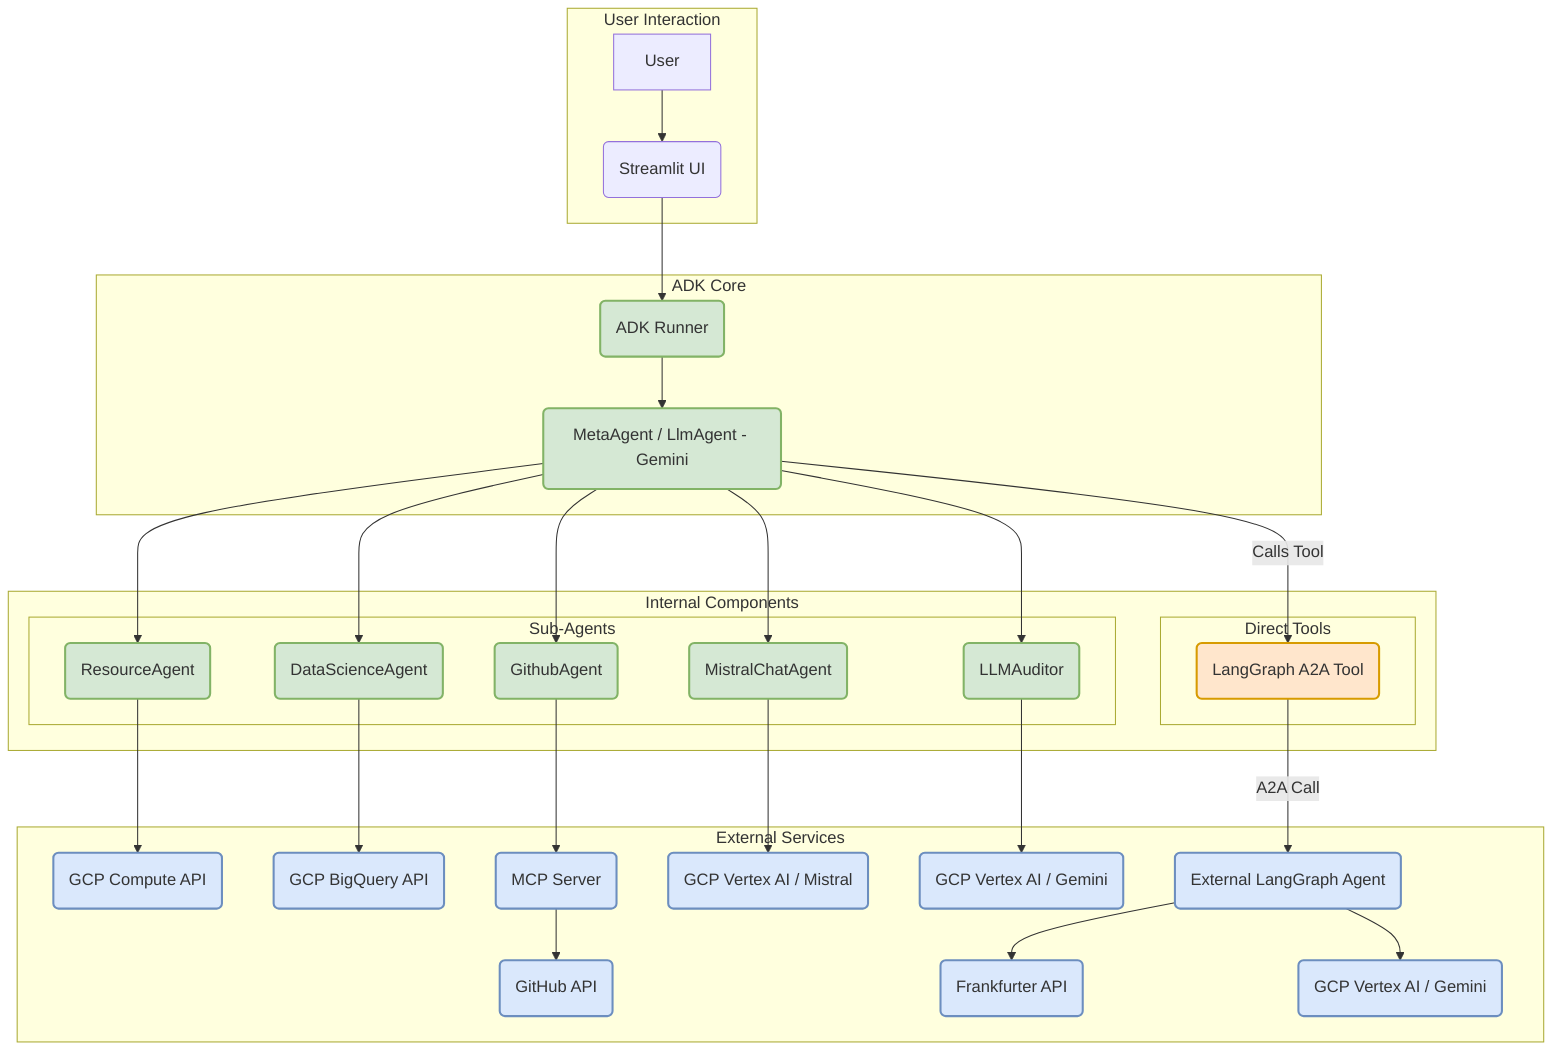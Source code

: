 graph TD
    subgraph "User Interaction"
        UI[User] --> ST(Streamlit UI);
    end

    subgraph "ADK Core"
        ST --> R(ADK Runner);
        R --> MA(MetaAgent / LlmAgent - Gemini);
    end

    subgraph "Internal Components"
        subgraph "Sub-Agents"
            MA --> RA(ResourceAgent);
            MA --> DA(DataScienceAgent);
            MA --> GA(GithubAgent);
            MA --> MCA(MistralChatAgent);
            MA --> AA(LLMAuditor);
        end
        subgraph "Direct Tools"
             MA -- Calls Tool --> TLG(LangGraph A2A Tool);
        end
    end

    subgraph "External Services"
        RA --> GCE(GCP Compute API);
        DA --> BQ(GCP BigQuery API);
        GA --> MCP(MCP Server);
        MCP --> GH(GitHub API);
        MCA --> VTX_M(GCP Vertex AI / Mistral);
        AA --> VTX_G(GCP Vertex AI / Gemini); 

        TLG -- A2A Call --> ExtLGA(External LangGraph Agent);
        ExtLGA --> FRA(Frankfurter API);
        ExtLGA --> VTX_LG(GCP Vertex AI / Gemini);
    end

    classDef adkcore fill:#D5E8D4,stroke:#82B366,stroke-width:2px;
    classDef external fill:#dae8fc,stroke:#6c8ebf,stroke-width:2px;
    classDef tool fill:#ffe6cc,stroke:#d79b00,stroke-width:2px;

    class MA,R,RA,DA,GA,MCA,AA adkcore;
    class TLG tool;
    class GCE,BQ,MCP,GH,VTX_M,VTX_G,ExtLGA,FRA,VTX_LG external;